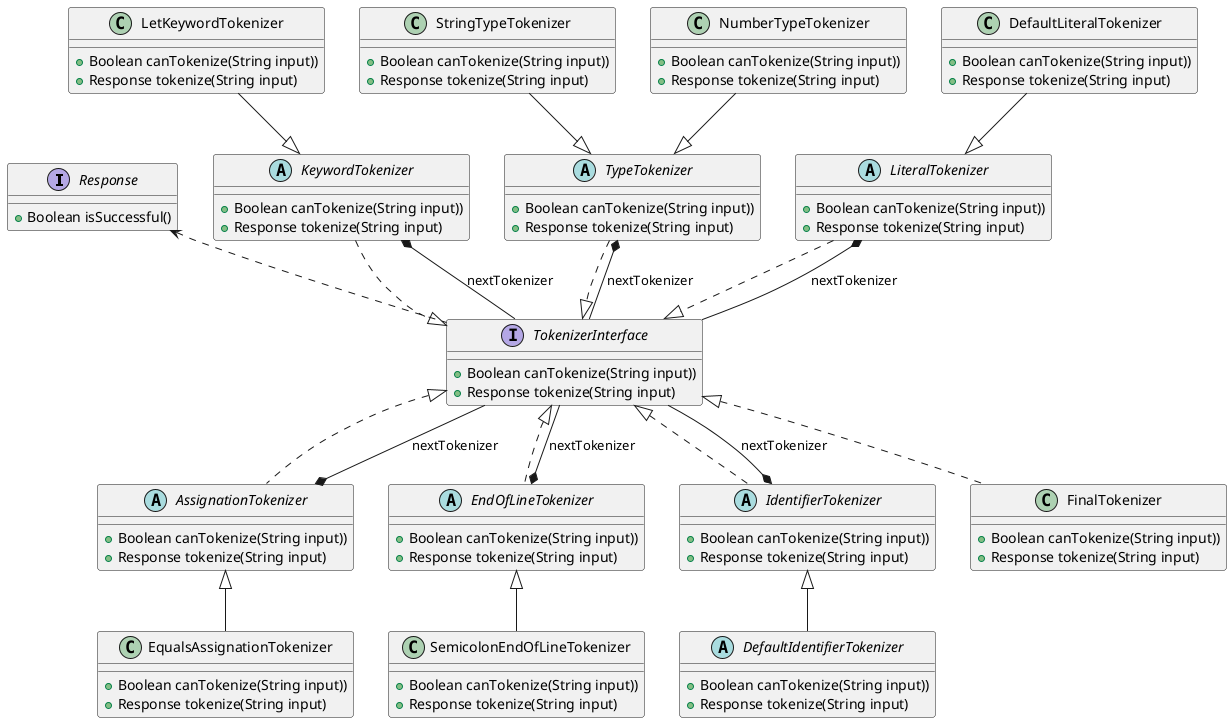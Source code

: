 @startuml
'https://plantuml.com/class-diagram

interface Response{
    + Boolean isSuccessful()
}

interface TokenizerInterface{
    + Boolean canTokenize(String input))
    + Response tokenize(String input)
}

abstract class AssignationTokenizer{
    + Boolean canTokenize(String input))
    + Response tokenize(String input)
}
class EqualsAssignationTokenizer{
    + Boolean canTokenize(String input))
    + Response tokenize(String input)
}

abstract class EndOfLineTokenizer{
    + Boolean canTokenize(String input))
    + Response tokenize(String input)
}
class SemicolonEndOfLineTokenizer{
    + Boolean canTokenize(String input))
    + Response tokenize(String input)
}

abstract class IdentifierTokenizer{
    + Boolean canTokenize(String input))
    + Response tokenize(String input)
}
abstract class DefaultIdentifierTokenizer{
    + Boolean canTokenize(String input))
    + Response tokenize(String input)
}

abstract class KeywordTokenizer{
    + Boolean canTokenize(String input))
    + Response tokenize(String input)
}
class LetKeywordTokenizer{
    + Boolean canTokenize(String input))
    + Response tokenize(String input)
}

abstract class TypeTokenizer{
    + Boolean canTokenize(String input))
    + Response tokenize(String input)
}
class StringTypeTokenizer{
    + Boolean canTokenize(String input))
    + Response tokenize(String input)
}
class NumberTypeTokenizer{
    + Boolean canTokenize(String input))
    + Response tokenize(String input)
}

abstract class LiteralTokenizer{
    + Boolean canTokenize(String input))
    + Response tokenize(String input)
}
class DefaultLiteralTokenizer{
    + Boolean canTokenize(String input))
    + Response tokenize(String input)
}

class FinalTokenizer{
    + Boolean canTokenize(String input))
    + Response tokenize(String input)
}

Response <.. TokenizerInterface

TokenizerInterface <|.. AssignationTokenizer
TokenizerInterface <|.. EndOfLineTokenizer
TokenizerInterface <|.. IdentifierTokenizer
TokenizerInterface <|.. FinalTokenizer
KeywordTokenizer ..|> TokenizerInterface
TypeTokenizer ..|> TokenizerInterface
LiteralTokenizer ..|> TokenizerInterface

AssignationTokenizer *-- TokenizerInterface: nextTokenizer
EndOfLineTokenizer *-- TokenizerInterface: nextTokenizer
IdentifierTokenizer *-- TokenizerInterface: nextTokenizer
KeywordTokenizer *-- TokenizerInterface: nextTokenizer
TypeTokenizer *-- TokenizerInterface: nextTokenizer
LiteralTokenizer *-- TokenizerInterface: nextTokenizer

AssignationTokenizer <|-- EqualsAssignationTokenizer
EndOfLineTokenizer <|-- SemicolonEndOfLineTokenizer
IdentifierTokenizer <|-- DefaultIdentifierTokenizer
LetKeywordTokenizer --|> KeywordTokenizer
DefaultLiteralTokenizer --|> LiteralTokenizer
StringTypeTokenizer --|> TypeTokenizer
NumberTypeTokenizer --|> TypeTokenizer
@enduml